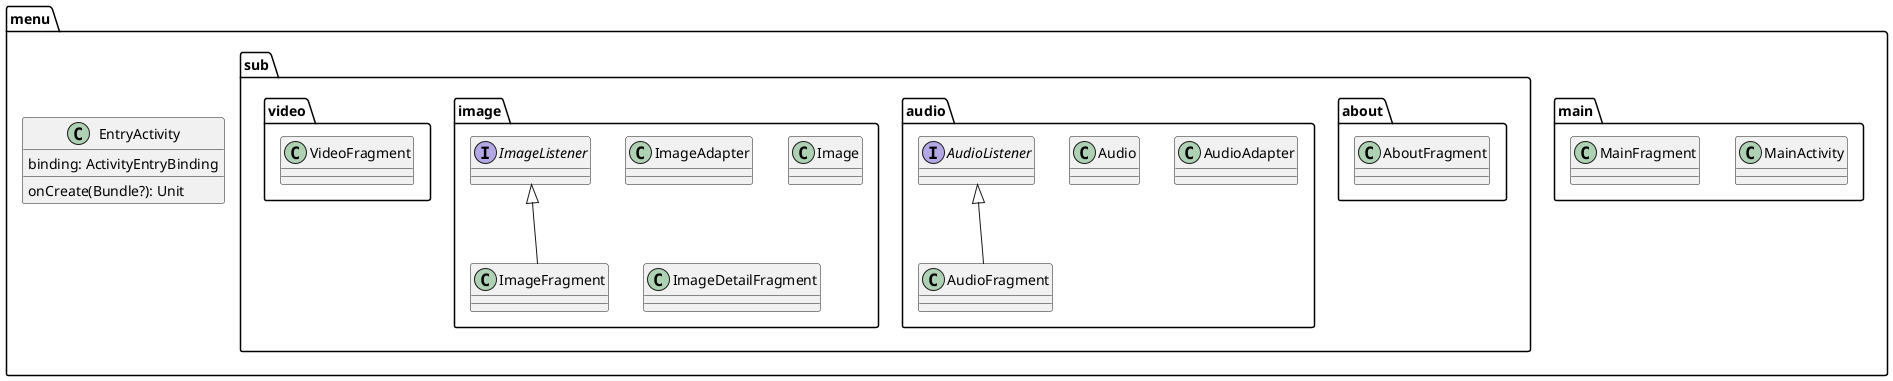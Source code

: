 @startuml
'comment

' packages
package "menu" {
    class EntryActivity {
        binding: ActivityEntryBinding
        onCreate(Bundle?): Unit
    }

    package "main" {
        class MainActivity
        class MainFragment
    }

    package "sub" {
        package "about" {
            class AboutFragment
        }

        package "audio" {
            class AudioFragment
            class AudioAdapter
            class Audio
            interface AudioListener
        'TODO how to handle "Audios.kt"
        }

        package "image" {
            class ImageFragment
            class ImageAdapter
            class Image
            class ImageDetailFragment
            interface ImageListener
        'TODO how to handle "Images.kt"

        }

        package "video" {
            class VideoFragment
        }
    }
}

' dependencies
    AudioListener <|-- AudioFragment
    ImageListener <|-- ImageFragment

@enduml
